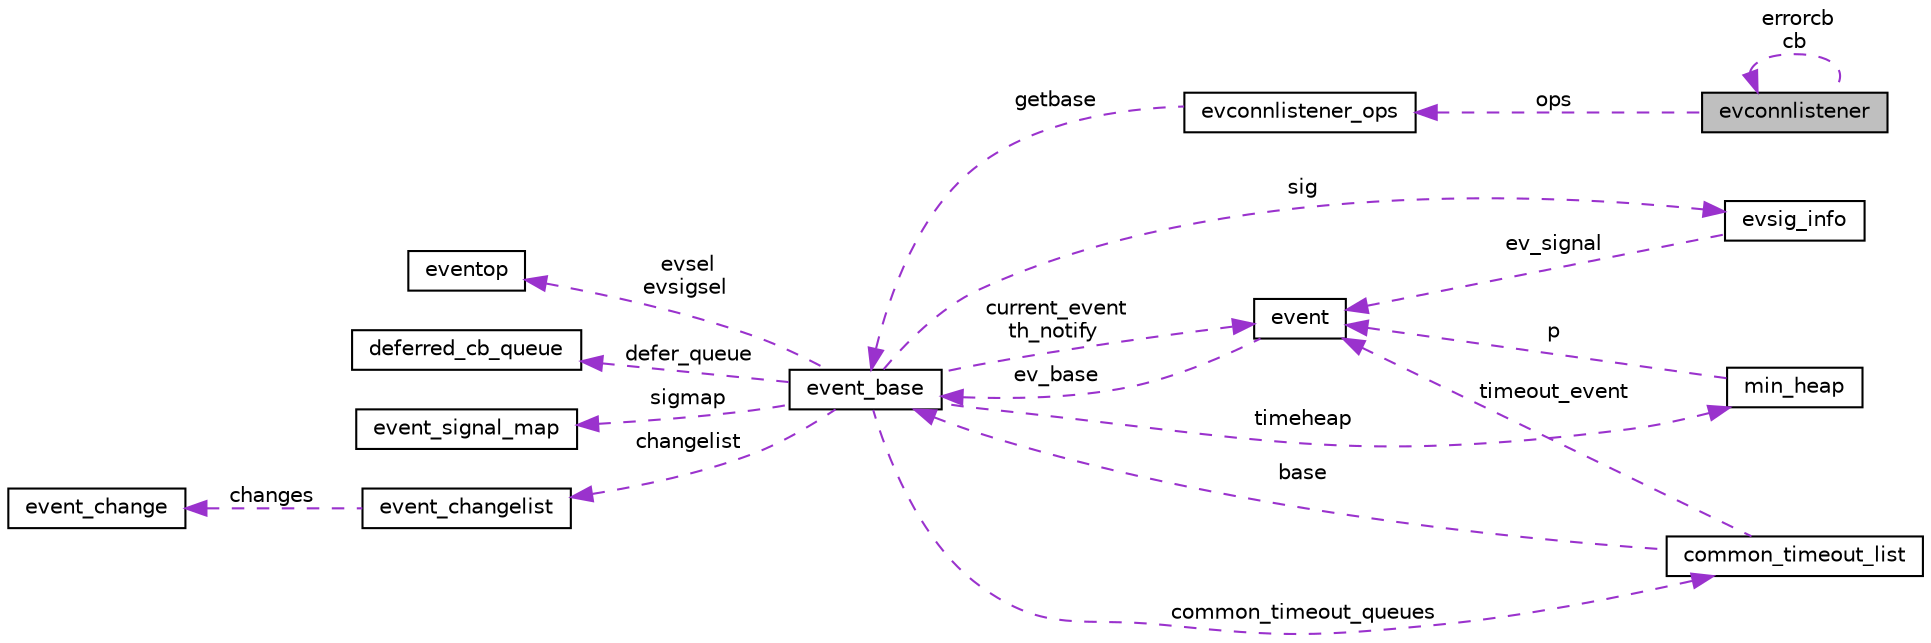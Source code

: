 digraph G
{
  edge [fontname="Helvetica",fontsize="10",labelfontname="Helvetica",labelfontsize="10"];
  node [fontname="Helvetica",fontsize="10",shape=record];
  rankdir="LR";
  Node1 [label="evconnlistener",height=0.2,width=0.4,color="black", fillcolor="grey75", style="filled" fontcolor="black"];
  Node1 -> Node1 [dir="back",color="darkorchid3",fontsize="10",style="dashed",label=" errorcb\ncb" ];
  Node2 -> Node1 [dir="back",color="darkorchid3",fontsize="10",style="dashed",label=" ops" ];
  Node2 [label="evconnlistener_ops",height=0.2,width=0.4,color="black", fillcolor="white", style="filled",URL="$structevconnlistener__ops.html"];
  Node3 -> Node2 [dir="back",color="darkorchid3",fontsize="10",style="dashed",label=" getbase" ];
  Node3 [label="event_base",height=0.2,width=0.4,color="black", fillcolor="white", style="filled",URL="$structevent__base.html"];
  Node4 -> Node3 [dir="back",color="darkorchid3",fontsize="10",style="dashed",label=" evsel\nevsigsel" ];
  Node4 [label="eventop",height=0.2,width=0.4,color="black", fillcolor="white", style="filled",URL="$structeventop.html"];
  Node5 -> Node3 [dir="back",color="darkorchid3",fontsize="10",style="dashed",label=" sig" ];
  Node5 [label="evsig_info",height=0.2,width=0.4,color="black", fillcolor="white", style="filled",URL="$structevsig__info.html"];
  Node6 -> Node5 [dir="back",color="darkorchid3",fontsize="10",style="dashed",label=" ev_signal" ];
  Node6 [label="event",height=0.2,width=0.4,color="black", fillcolor="white", style="filled",URL="$structevent.html"];
  Node3 -> Node6 [dir="back",color="darkorchid3",fontsize="10",style="dashed",label=" ev_base" ];
  Node7 -> Node3 [dir="back",color="darkorchid3",fontsize="10",style="dashed",label=" timeheap" ];
  Node7 [label="min_heap",height=0.2,width=0.4,color="black", fillcolor="white", style="filled",URL="$structmin__heap.html"];
  Node6 -> Node7 [dir="back",color="darkorchid3",fontsize="10",style="dashed",label=" p" ];
  Node8 -> Node3 [dir="back",color="darkorchid3",fontsize="10",style="dashed",label=" defer_queue" ];
  Node8 [label="deferred_cb_queue",height=0.2,width=0.4,color="black", fillcolor="white", style="filled",URL="$structdeferred__cb__queue.html"];
  Node6 -> Node3 [dir="back",color="darkorchid3",fontsize="10",style="dashed",label=" current_event\nth_notify" ];
  Node9 -> Node3 [dir="back",color="darkorchid3",fontsize="10",style="dashed",label=" common_timeout_queues" ];
  Node9 [label="common_timeout_list",height=0.2,width=0.4,color="black", fillcolor="white", style="filled",URL="$structcommon__timeout__list.html"];
  Node6 -> Node9 [dir="back",color="darkorchid3",fontsize="10",style="dashed",label=" timeout_event" ];
  Node3 -> Node9 [dir="back",color="darkorchid3",fontsize="10",style="dashed",label=" base" ];
  Node10 -> Node3 [dir="back",color="darkorchid3",fontsize="10",style="dashed",label=" sigmap" ];
  Node10 [label="event_signal_map",height=0.2,width=0.4,color="black", fillcolor="white", style="filled",URL="$structevent__signal__map.html"];
  Node11 -> Node3 [dir="back",color="darkorchid3",fontsize="10",style="dashed",label=" changelist" ];
  Node11 [label="event_changelist",height=0.2,width=0.4,color="black", fillcolor="white", style="filled",URL="$structevent__changelist.html"];
  Node12 -> Node11 [dir="back",color="darkorchid3",fontsize="10",style="dashed",label=" changes" ];
  Node12 [label="event_change",height=0.2,width=0.4,color="black", fillcolor="white", style="filled",URL="$structevent__change.html"];
}
